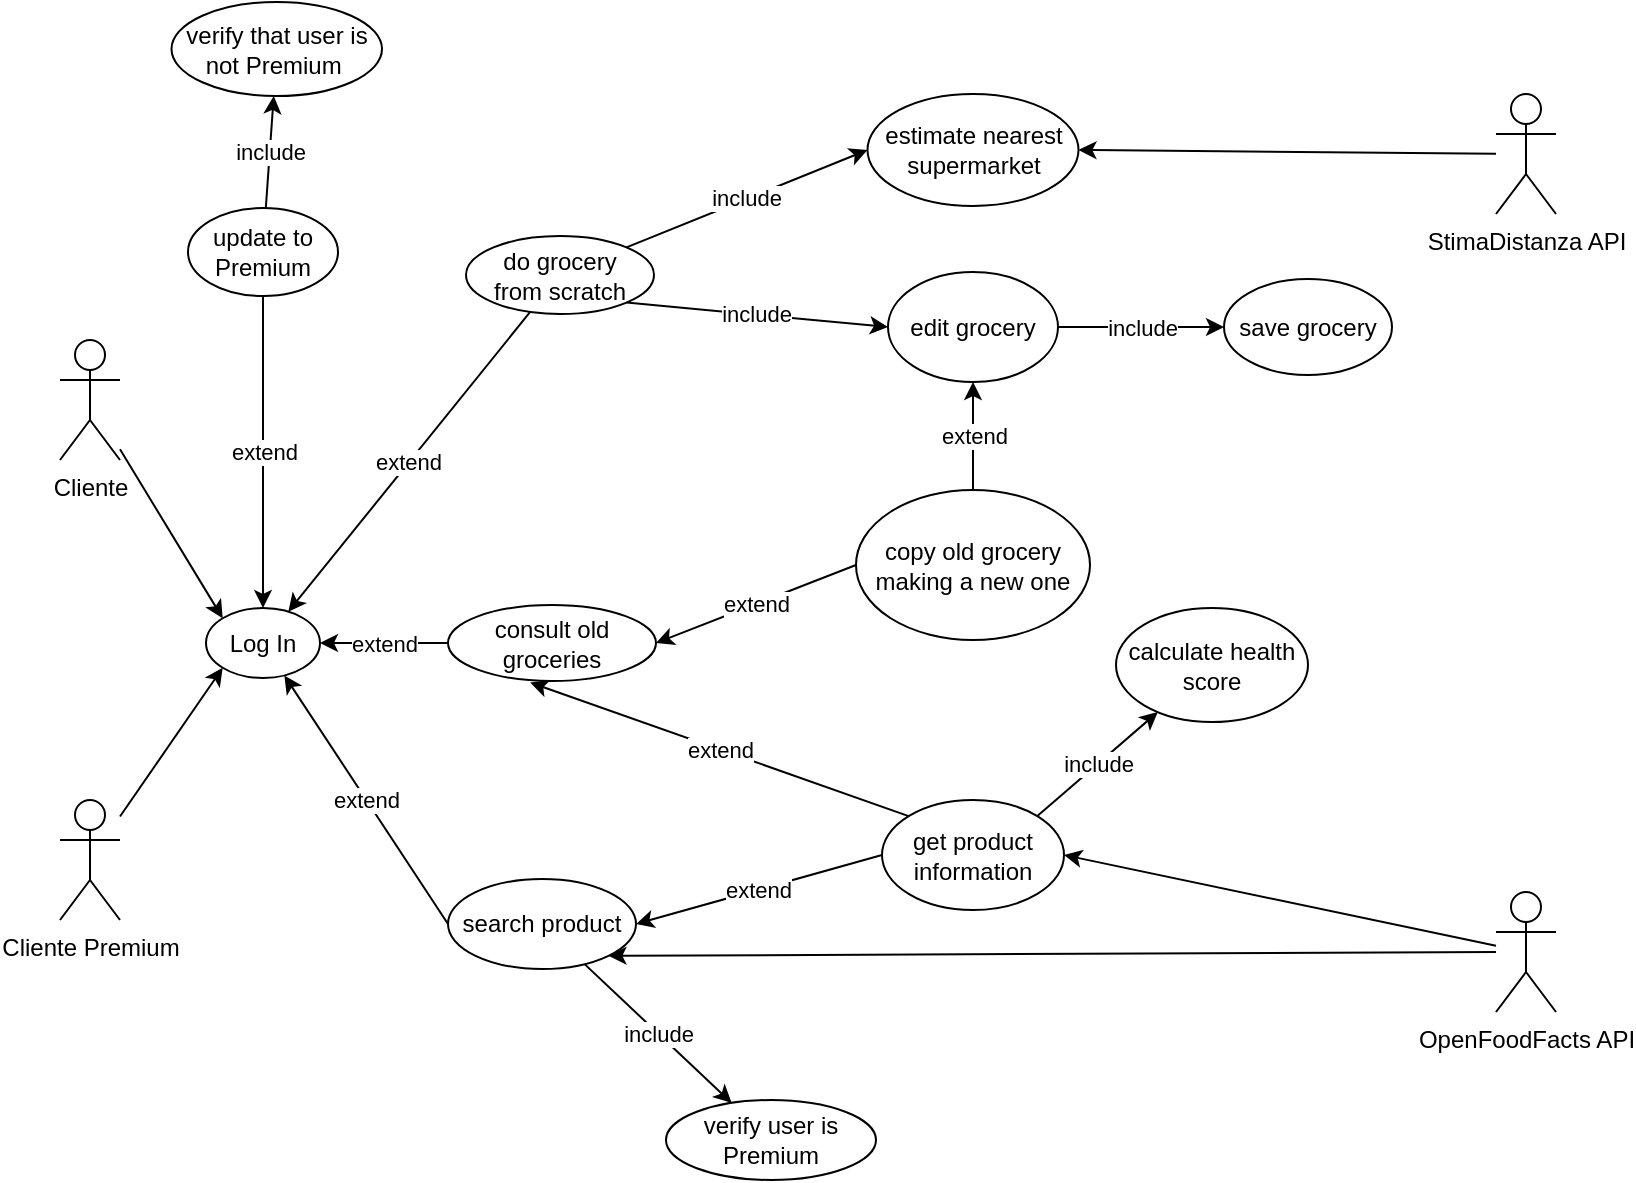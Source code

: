 <mxfile version="20.8.5" type="device"><diagram id="C5RBs43oDa-KdzZeNtuy" name="Page-1"><mxGraphModel dx="2261" dy="754" grid="0" gridSize="10" guides="1" tooltips="1" connect="1" arrows="1" fold="1" page="1" pageScale="1" pageWidth="827" pageHeight="1169" math="0" shadow="0"><root><mxCell id="WIyWlLk6GJQsqaUBKTNV-0"/><mxCell id="WIyWlLk6GJQsqaUBKTNV-1" parent="WIyWlLk6GJQsqaUBKTNV-0"/><mxCell id="Ao2EOMr3MHZTzzWF1TYQ-0" value="Cliente&lt;br&gt;" style="shape=umlActor;verticalLabelPosition=bottom;verticalAlign=top;html=1;outlineConnect=0;" parent="WIyWlLk6GJQsqaUBKTNV-1" vertex="1"><mxGeometry x="12" y="388" width="30" height="60" as="geometry"/></mxCell><mxCell id="Ao2EOMr3MHZTzzWF1TYQ-1" value="estimate nearest supermarket" style="ellipse;whiteSpace=wrap;html=1;" parent="WIyWlLk6GJQsqaUBKTNV-1" vertex="1"><mxGeometry x="415.75" y="265" width="105.5" height="56" as="geometry"/></mxCell><mxCell id="Ao2EOMr3MHZTzzWF1TYQ-2" value="edit grocery" style="ellipse;whiteSpace=wrap;html=1;" parent="WIyWlLk6GJQsqaUBKTNV-1" vertex="1"><mxGeometry x="426" y="354" width="85" height="55" as="geometry"/></mxCell><mxCell id="Ao2EOMr3MHZTzzWF1TYQ-3" value="save grocery" style="ellipse;whiteSpace=wrap;html=1;" parent="WIyWlLk6GJQsqaUBKTNV-1" vertex="1"><mxGeometry x="594" y="357.5" width="84" height="48" as="geometry"/></mxCell><mxCell id="Ao2EOMr3MHZTzzWF1TYQ-39" value="extend" style="edgeStyle=none;rounded=0;orthogonalLoop=1;jettySize=auto;html=1;" parent="WIyWlLk6GJQsqaUBKTNV-1" source="Ao2EOMr3MHZTzzWF1TYQ-5" target="Ao2EOMr3MHZTzzWF1TYQ-29" edge="1"><mxGeometry relative="1" as="geometry"/></mxCell><mxCell id="Ao2EOMr3MHZTzzWF1TYQ-5" value="do grocery&lt;br&gt;from scratch" style="ellipse;whiteSpace=wrap;html=1;" parent="WIyWlLk6GJQsqaUBKTNV-1" vertex="1"><mxGeometry x="215" y="336" width="94" height="39" as="geometry"/></mxCell><mxCell id="Ao2EOMr3MHZTzzWF1TYQ-6" value="OpenFoodFacts API&lt;br&gt;" style="shape=umlActor;verticalLabelPosition=bottom;verticalAlign=top;html=1;outlineConnect=0;" parent="WIyWlLk6GJQsqaUBKTNV-1" vertex="1"><mxGeometry x="730" y="664" width="30" height="60" as="geometry"/></mxCell><mxCell id="Ao2EOMr3MHZTzzWF1TYQ-7" value="StimaDistanza API" style="shape=umlActor;verticalLabelPosition=bottom;verticalAlign=top;html=1;outlineConnect=0;" parent="WIyWlLk6GJQsqaUBKTNV-1" vertex="1"><mxGeometry x="730" y="265" width="30" height="60" as="geometry"/></mxCell><mxCell id="Ao2EOMr3MHZTzzWF1TYQ-45" value="include" style="edgeStyle=none;rounded=0;orthogonalLoop=1;jettySize=auto;html=1;" parent="WIyWlLk6GJQsqaUBKTNV-1" source="Ao2EOMr3MHZTzzWF1TYQ-8" target="Ao2EOMr3MHZTzzWF1TYQ-44" edge="1"><mxGeometry relative="1" as="geometry"/></mxCell><mxCell id="Ao2EOMr3MHZTzzWF1TYQ-8" value="search product" style="ellipse;whiteSpace=wrap;html=1;" parent="WIyWlLk6GJQsqaUBKTNV-1" vertex="1"><mxGeometry x="206" y="657.5" width="94" height="45" as="geometry"/></mxCell><mxCell id="Ao2EOMr3MHZTzzWF1TYQ-9" value="" style="endArrow=classic;html=1;rounded=0;entryX=1;entryY=1;entryDx=0;entryDy=0;" parent="WIyWlLk6GJQsqaUBKTNV-1" source="Ao2EOMr3MHZTzzWF1TYQ-6" target="Ao2EOMr3MHZTzzWF1TYQ-8" edge="1"><mxGeometry width="50" height="50" relative="1" as="geometry"><mxPoint x="486" y="98" as="sourcePoint"/><mxPoint x="612" y="161" as="targetPoint"/></mxGeometry></mxCell><mxCell id="Ao2EOMr3MHZTzzWF1TYQ-10" value="include" style="endArrow=classic;html=1;rounded=0;exitX=1;exitY=0;exitDx=0;exitDy=0;" parent="WIyWlLk6GJQsqaUBKTNV-1" source="Ao2EOMr3MHZTzzWF1TYQ-13" target="Ao2EOMr3MHZTzzWF1TYQ-11" edge="1"><mxGeometry width="50" height="50" relative="1" as="geometry"><mxPoint x="452" y="60" as="sourcePoint"/><mxPoint x="402" y="137" as="targetPoint"/></mxGeometry></mxCell><mxCell id="Ao2EOMr3MHZTzzWF1TYQ-11" value="calculate health score" style="ellipse;whiteSpace=wrap;html=1;" parent="WIyWlLk6GJQsqaUBKTNV-1" vertex="1"><mxGeometry x="540" y="522" width="96" height="57" as="geometry"/></mxCell><mxCell id="Ao2EOMr3MHZTzzWF1TYQ-12" value="" style="endArrow=classic;html=1;rounded=0;entryX=1;entryY=0.5;entryDx=0;entryDy=0;" parent="WIyWlLk6GJQsqaUBKTNV-1" source="Ao2EOMr3MHZTzzWF1TYQ-7" target="Ao2EOMr3MHZTzzWF1TYQ-1" edge="1"><mxGeometry width="50" height="50" relative="1" as="geometry"><mxPoint x="431" y="597" as="sourcePoint"/><mxPoint x="481" y="547" as="targetPoint"/></mxGeometry></mxCell><mxCell id="Ao2EOMr3MHZTzzWF1TYQ-13" value="get product information" style="ellipse;whiteSpace=wrap;html=1;" parent="WIyWlLk6GJQsqaUBKTNV-1" vertex="1"><mxGeometry x="423" y="618" width="91" height="55" as="geometry"/></mxCell><mxCell id="Ao2EOMr3MHZTzzWF1TYQ-14" value="" style="endArrow=classic;html=1;rounded=0;entryX=1;entryY=0.5;entryDx=0;entryDy=0;" parent="WIyWlLk6GJQsqaUBKTNV-1" source="Ao2EOMr3MHZTzzWF1TYQ-6" target="Ao2EOMr3MHZTzzWF1TYQ-13" edge="1"><mxGeometry width="50" height="50" relative="1" as="geometry"><mxPoint x="452" y="110" as="sourcePoint"/><mxPoint x="502" y="60" as="targetPoint"/></mxGeometry></mxCell><mxCell id="Ao2EOMr3MHZTzzWF1TYQ-15" value="extend" style="endArrow=classic;html=1;rounded=0;exitX=0;exitY=0.5;exitDx=0;exitDy=0;entryX=1;entryY=0.5;entryDx=0;entryDy=0;" parent="WIyWlLk6GJQsqaUBKTNV-1" source="Ao2EOMr3MHZTzzWF1TYQ-13" target="Ao2EOMr3MHZTzzWF1TYQ-8" edge="1"><mxGeometry width="50" height="50" relative="1" as="geometry"><mxPoint x="452" y="110" as="sourcePoint"/><mxPoint x="376" y="173" as="targetPoint"/></mxGeometry></mxCell><mxCell id="Ao2EOMr3MHZTzzWF1TYQ-17" value="copy old grocery&lt;br&gt;making a new one" style="ellipse;whiteSpace=wrap;html=1;" parent="WIyWlLk6GJQsqaUBKTNV-1" vertex="1"><mxGeometry x="410" y="463" width="117" height="75" as="geometry"/></mxCell><mxCell id="Ao2EOMr3MHZTzzWF1TYQ-18" value="include" style="endArrow=classic;html=1;rounded=0;entryX=0;entryY=0.5;entryDx=0;entryDy=0;exitX=1;exitY=0;exitDx=0;exitDy=0;" parent="WIyWlLk6GJQsqaUBKTNV-1" source="Ao2EOMr3MHZTzzWF1TYQ-5" target="Ao2EOMr3MHZTzzWF1TYQ-1" edge="1"><mxGeometry width="50" height="50" relative="1" as="geometry"><mxPoint x="424" y="372" as="sourcePoint"/><mxPoint x="481" y="456" as="targetPoint"/></mxGeometry></mxCell><mxCell id="Ao2EOMr3MHZTzzWF1TYQ-19" value="include" style="endArrow=classic;html=1;rounded=0;exitX=1;exitY=1;exitDx=0;exitDy=0;entryX=0;entryY=0.5;entryDx=0;entryDy=0;" parent="WIyWlLk6GJQsqaUBKTNV-1" source="Ao2EOMr3MHZTzzWF1TYQ-5" target="Ao2EOMr3MHZTzzWF1TYQ-2" edge="1"><mxGeometry width="50" height="50" relative="1" as="geometry"><mxPoint x="447" y="504" as="sourcePoint"/><mxPoint x="263" y="475" as="targetPoint"/></mxGeometry></mxCell><mxCell id="Ao2EOMr3MHZTzzWF1TYQ-21" value="extend" style="endArrow=classic;html=1;rounded=0;entryX=1;entryY=0.5;entryDx=0;entryDy=0;exitX=0;exitY=0.5;exitDx=0;exitDy=0;" parent="WIyWlLk6GJQsqaUBKTNV-1" source="Ao2EOMr3MHZTzzWF1TYQ-17" target="Ao2EOMr3MHZTzzWF1TYQ-32" edge="1"><mxGeometry width="50" height="50" relative="1" as="geometry"><mxPoint x="447" y="571" as="sourcePoint"/><mxPoint x="497" y="521" as="targetPoint"/></mxGeometry></mxCell><mxCell id="Ao2EOMr3MHZTzzWF1TYQ-22" value="extend" style="endArrow=classic;html=1;rounded=0;entryX=0.5;entryY=1;entryDx=0;entryDy=0;exitX=0.5;exitY=0;exitDx=0;exitDy=0;" parent="WIyWlLk6GJQsqaUBKTNV-1" source="Ao2EOMr3MHZTzzWF1TYQ-17" target="Ao2EOMr3MHZTzzWF1TYQ-2" edge="1"><mxGeometry width="50" height="50" relative="1" as="geometry"><mxPoint x="357" y="512" as="sourcePoint"/><mxPoint x="407" y="462" as="targetPoint"/></mxGeometry></mxCell><mxCell id="Ao2EOMr3MHZTzzWF1TYQ-23" value="include" style="endArrow=classic;html=1;rounded=0;entryX=0;entryY=0.5;entryDx=0;entryDy=0;exitX=1;exitY=0.5;exitDx=0;exitDy=0;" parent="WIyWlLk6GJQsqaUBKTNV-1" source="Ao2EOMr3MHZTzzWF1TYQ-2" target="Ao2EOMr3MHZTzzWF1TYQ-3" edge="1"><mxGeometry width="50" height="50" relative="1" as="geometry"><mxPoint x="391" y="506" as="sourcePoint"/><mxPoint x="441" y="456" as="targetPoint"/></mxGeometry></mxCell><mxCell id="Ao2EOMr3MHZTzzWF1TYQ-24" value="extend" style="endArrow=classic;html=1;rounded=0;entryX=0.395;entryY=1.019;entryDx=0;entryDy=0;exitX=0;exitY=0;exitDx=0;exitDy=0;entryPerimeter=0;" parent="WIyWlLk6GJQsqaUBKTNV-1" source="Ao2EOMr3MHZTzzWF1TYQ-13" target="Ao2EOMr3MHZTzzWF1TYQ-32" edge="1"><mxGeometry width="50" height="50" relative="1" as="geometry"><mxPoint x="380" y="459" as="sourcePoint"/><mxPoint x="430" y="409" as="targetPoint"/></mxGeometry></mxCell><mxCell id="Ao2EOMr3MHZTzzWF1TYQ-25" value="Cliente Premium" style="shape=umlActor;verticalLabelPosition=bottom;verticalAlign=top;html=1;outlineConnect=0;" parent="WIyWlLk6GJQsqaUBKTNV-1" vertex="1"><mxGeometry x="12" y="618" width="30" height="60" as="geometry"/></mxCell><mxCell id="Ao2EOMr3MHZTzzWF1TYQ-35" value="extend" style="rounded=0;orthogonalLoop=1;jettySize=auto;html=1;exitX=0;exitY=0.5;exitDx=0;exitDy=0;" parent="WIyWlLk6GJQsqaUBKTNV-1" source="Ao2EOMr3MHZTzzWF1TYQ-8" target="Ao2EOMr3MHZTzzWF1TYQ-29" edge="1"><mxGeometry relative="1" as="geometry"/></mxCell><mxCell id="Ao2EOMr3MHZTzzWF1TYQ-29" value="Log In" style="ellipse;whiteSpace=wrap;html=1;" parent="WIyWlLk6GJQsqaUBKTNV-1" vertex="1"><mxGeometry x="85" y="522" width="57" height="35" as="geometry"/></mxCell><mxCell id="Ao2EOMr3MHZTzzWF1TYQ-30" value="" style="endArrow=classic;html=1;rounded=0;entryX=0;entryY=0;entryDx=0;entryDy=0;" parent="WIyWlLk6GJQsqaUBKTNV-1" source="Ao2EOMr3MHZTzzWF1TYQ-0" target="Ao2EOMr3MHZTzzWF1TYQ-29" edge="1"><mxGeometry width="50" height="50" relative="1" as="geometry"><mxPoint x="607" y="518" as="sourcePoint"/><mxPoint x="657" y="468" as="targetPoint"/></mxGeometry></mxCell><mxCell id="Ao2EOMr3MHZTzzWF1TYQ-31" value="" style="endArrow=classic;html=1;rounded=0;entryX=0;entryY=1;entryDx=0;entryDy=0;" parent="WIyWlLk6GJQsqaUBKTNV-1" source="Ao2EOMr3MHZTzzWF1TYQ-25" target="Ao2EOMr3MHZTzzWF1TYQ-29" edge="1"><mxGeometry width="50" height="50" relative="1" as="geometry"><mxPoint x="607" y="518" as="sourcePoint"/><mxPoint x="657" y="468" as="targetPoint"/></mxGeometry></mxCell><mxCell id="Ao2EOMr3MHZTzzWF1TYQ-36" value="extend" style="edgeStyle=none;rounded=0;orthogonalLoop=1;jettySize=auto;html=1;entryX=1;entryY=0.5;entryDx=0;entryDy=0;" parent="WIyWlLk6GJQsqaUBKTNV-1" source="Ao2EOMr3MHZTzzWF1TYQ-32" target="Ao2EOMr3MHZTzzWF1TYQ-29" edge="1"><mxGeometry relative="1" as="geometry"/></mxCell><mxCell id="Ao2EOMr3MHZTzzWF1TYQ-32" value="consult old groceries" style="ellipse;whiteSpace=wrap;html=1;" parent="WIyWlLk6GJQsqaUBKTNV-1" vertex="1"><mxGeometry x="206" y="520.5" width="104" height="38" as="geometry"/></mxCell><mxCell id="Ao2EOMr3MHZTzzWF1TYQ-41" value="extend" style="edgeStyle=none;rounded=0;orthogonalLoop=1;jettySize=auto;html=1;" parent="WIyWlLk6GJQsqaUBKTNV-1" source="Ao2EOMr3MHZTzzWF1TYQ-33" target="Ao2EOMr3MHZTzzWF1TYQ-29" edge="1"><mxGeometry relative="1" as="geometry"/></mxCell><mxCell id="Ao2EOMr3MHZTzzWF1TYQ-43" value="include" style="edgeStyle=none;rounded=0;orthogonalLoop=1;jettySize=auto;html=1;" parent="WIyWlLk6GJQsqaUBKTNV-1" source="Ao2EOMr3MHZTzzWF1TYQ-33" target="Ao2EOMr3MHZTzzWF1TYQ-42" edge="1"><mxGeometry relative="1" as="geometry"/></mxCell><mxCell id="Ao2EOMr3MHZTzzWF1TYQ-33" value="update to Premium" style="ellipse;whiteSpace=wrap;html=1;" parent="WIyWlLk6GJQsqaUBKTNV-1" vertex="1"><mxGeometry x="76" y="322" width="75" height="44" as="geometry"/></mxCell><mxCell id="Ao2EOMr3MHZTzzWF1TYQ-42" value="verify that user is not Premium&amp;nbsp;" style="ellipse;whiteSpace=wrap;html=1;" parent="WIyWlLk6GJQsqaUBKTNV-1" vertex="1"><mxGeometry x="67.75" y="219" width="105.25" height="47" as="geometry"/></mxCell><mxCell id="Ao2EOMr3MHZTzzWF1TYQ-44" value="verify user is Premium" style="ellipse;whiteSpace=wrap;html=1;" parent="WIyWlLk6GJQsqaUBKTNV-1" vertex="1"><mxGeometry x="315" y="768" width="105" height="40" as="geometry"/></mxCell></root></mxGraphModel></diagram></mxfile>